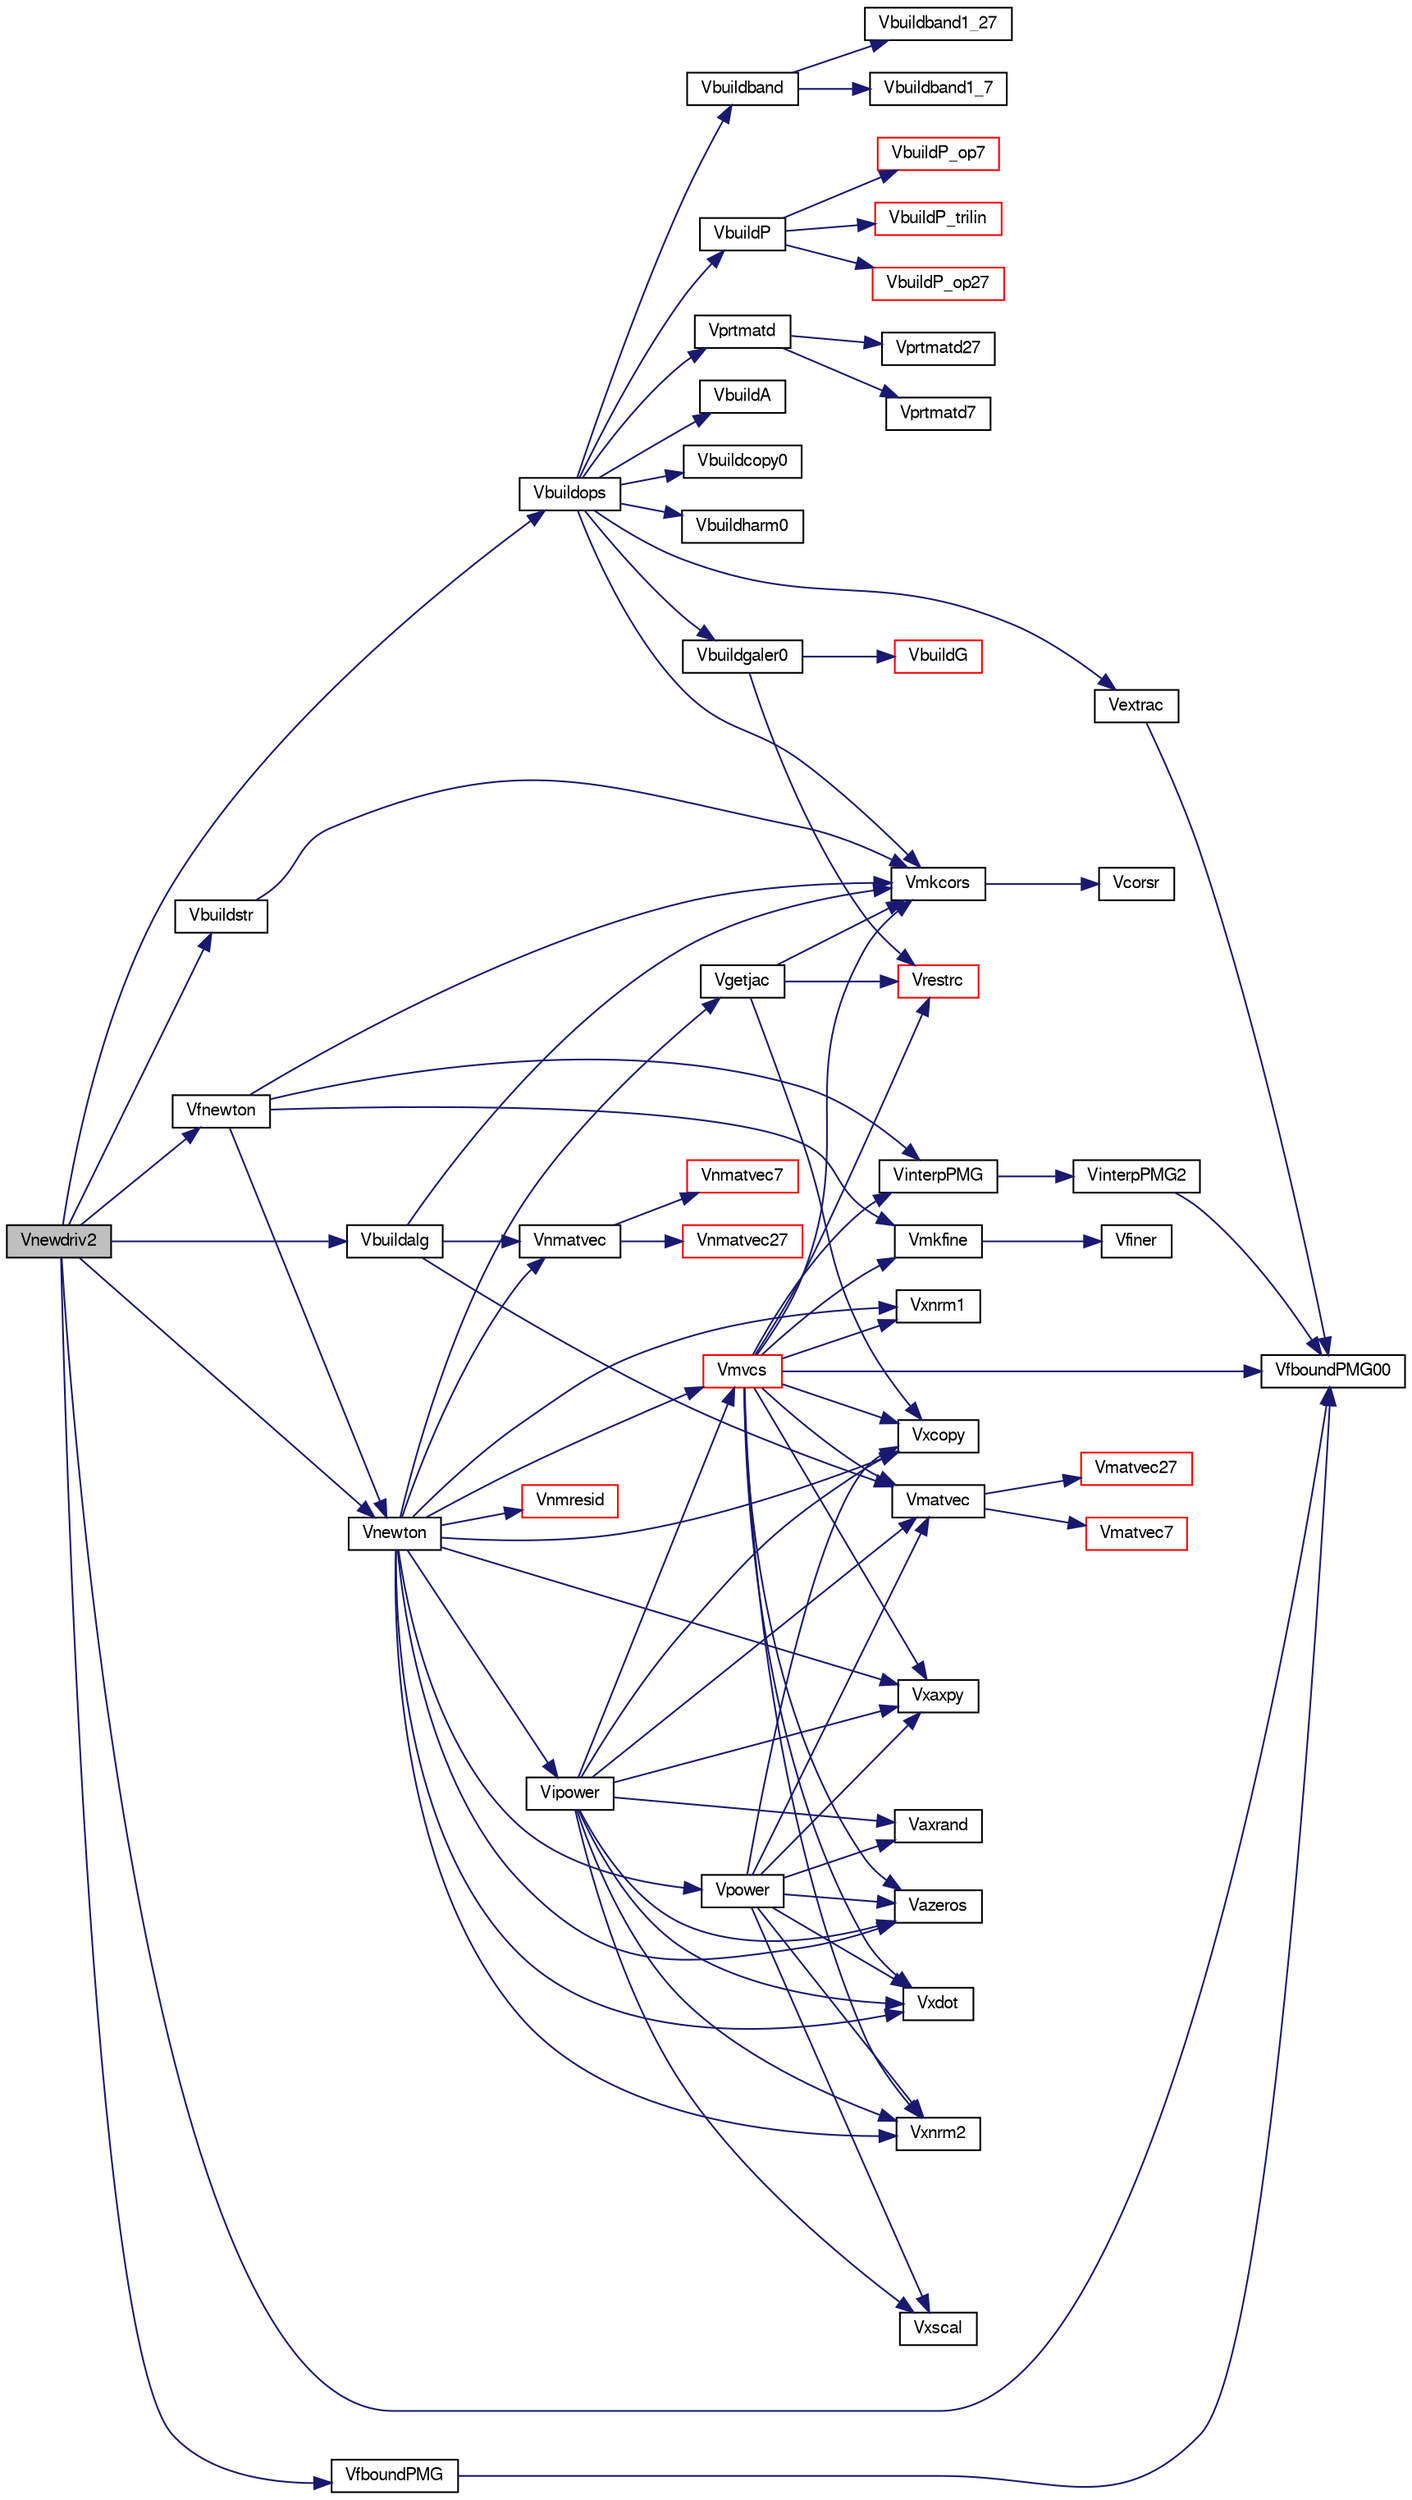 digraph G
{
  edge [fontname="FreeSans",fontsize="10",labelfontname="FreeSans",labelfontsize="10"];
  node [fontname="FreeSans",fontsize="10",shape=record];
  rankdir=LR;
  Node1 [label="Vnewdriv2",height=0.2,width=0.4,color="black", fillcolor="grey75", style="filled" fontcolor="black"];
  Node1 -> Node2 [color="midnightblue",fontsize="10",style="solid",fontname="FreeSans"];
  Node2 [label="Vbuildalg",height=0.2,width=0.4,color="black", fillcolor="white", style="filled",URL="$mgsubd_8c.html#a1782853d0511a753851fb8e0a564aba2",tooltip="Build RHS algebraically for analysis purposes."];
  Node2 -> Node3 [color="midnightblue",fontsize="10",style="solid",fontname="FreeSans"];
  Node3 [label="Vmatvec",height=0.2,width=0.4,color="black", fillcolor="white", style="filled",URL="$group___p_m_g_c.html#ga3550f412c9793915998671c2c0b8df4f",tooltip="Matrix-vector multiplication routines."];
  Node3 -> Node4 [color="midnightblue",fontsize="10",style="solid",fontname="FreeSans"];
  Node4 [label="Vmatvec27",height=0.2,width=0.4,color="red", fillcolor="white", style="filled",URL="$matvecd_8c.html#aa1dd27fe99292c3b0e64560795980579"];
  Node3 -> Node5 [color="midnightblue",fontsize="10",style="solid",fontname="FreeSans"];
  Node5 [label="Vmatvec7",height=0.2,width=0.4,color="red", fillcolor="white", style="filled",URL="$matvecd_8c.html#a03c4d05974cf672d82e2bc37b3b55444"];
  Node2 -> Node6 [color="midnightblue",fontsize="10",style="solid",fontname="FreeSans"];
  Node6 [label="Vmkcors",height=0.2,width=0.4,color="black", fillcolor="white", style="filled",URL="$mgsubd_8c.html#a991b3b9403010f02c64fcb2fedf7dd0a",tooltip="Coarsen a grid Compute the number of grid points in the coarser grid, given the number of grid points..."];
  Node6 -> Node7 [color="midnightblue",fontsize="10",style="solid",fontname="FreeSans"];
  Node7 [label="Vcorsr",height=0.2,width=0.4,color="black", fillcolor="white", style="filled",URL="$mgsubd_8c.html#ad3ea2f62646e015feb883b784f747b44",tooltip="Coarsen a grid Compute the number of grid points in the coarser grid, given the number of grid points..."];
  Node2 -> Node8 [color="midnightblue",fontsize="10",style="solid",fontname="FreeSans"];
  Node8 [label="Vnmatvec",height=0.2,width=0.4,color="black", fillcolor="white", style="filled",URL="$matvecd_8c.html#afbd34b881d565b9bba4cf515e55519c8",tooltip="Break the matrix data-structure into diagonals and then call the matrix-vector routine."];
  Node8 -> Node9 [color="midnightblue",fontsize="10",style="solid",fontname="FreeSans"];
  Node9 [label="Vnmatvec27",height=0.2,width=0.4,color="red", fillcolor="white", style="filled",URL="$matvecd_8c.html#a55f83d51e88bd051d28613a1f06310be"];
  Node8 -> Node10 [color="midnightblue",fontsize="10",style="solid",fontname="FreeSans"];
  Node10 [label="Vnmatvec7",height=0.2,width=0.4,color="red", fillcolor="white", style="filled",URL="$matvecd_8c.html#a06046e8e64dec9012844b74c4243a1aa"];
  Node1 -> Node11 [color="midnightblue",fontsize="10",style="solid",fontname="FreeSans"];
  Node11 [label="Vbuildops",height=0.2,width=0.4,color="black", fillcolor="white", style="filled",URL="$mgsubd_8c.html#ab676e77a0ea7fd89e6e93fca248831ae",tooltip="Build operators, boundary arrays, modify affine vectors ido==0: do only fine level ido==1: do only co..."];
  Node11 -> Node12 [color="midnightblue",fontsize="10",style="solid",fontname="FreeSans"];
  Node12 [label="VbuildA",height=0.2,width=0.4,color="black", fillcolor="white", style="filled",URL="$group___p_m_g_c.html#ga4411348a3f410ffabb97676b3d9a3553",tooltip="Build the Laplacian."];
  Node11 -> Node13 [color="midnightblue",fontsize="10",style="solid",fontname="FreeSans"];
  Node13 [label="Vbuildband",height=0.2,width=0.4,color="black", fillcolor="white", style="filled",URL="$group___p_m_g_c.html#ga2df5349f181d18f4c8760d154face9a9",tooltip="Banded matrix builder."];
  Node13 -> Node14 [color="midnightblue",fontsize="10",style="solid",fontname="FreeSans"];
  Node14 [label="Vbuildband1_27",height=0.2,width=0.4,color="black", fillcolor="white", style="filled",URL="$build_bd_8c.html#abf0d453e08d0c6dfebb595859dbf0098",tooltip="Build the operator in banded form given the 27-diagonal form."];
  Node13 -> Node15 [color="midnightblue",fontsize="10",style="solid",fontname="FreeSans"];
  Node15 [label="Vbuildband1_7",height=0.2,width=0.4,color="black", fillcolor="white", style="filled",URL="$build_bd_8c.html#aa79790a186b5be89c21c28b397de7a1f",tooltip="Build the operator in banded form given the 7-diagonal form."];
  Node11 -> Node16 [color="midnightblue",fontsize="10",style="solid",fontname="FreeSans"];
  Node16 [label="Vbuildcopy0",height=0.2,width=0.4,color="black", fillcolor="white", style="filled",URL="$mgsubd_8c.html#af869cb57ae08d0bcdaf96f5ee29c701a",tooltip="Produce information for a coarser grid. Also harmonically average the problem coefficients."];
  Node11 -> Node17 [color="midnightblue",fontsize="10",style="solid",fontname="FreeSans"];
  Node17 [label="Vbuildgaler0",height=0.2,width=0.4,color="black", fillcolor="white", style="filled",URL="$mgsubd_8c.html#a62a30dba6efce38b05339176da1c0a4c",tooltip="Form the Galerkin coarse grid system."];
  Node17 -> Node18 [color="midnightblue",fontsize="10",style="solid",fontname="FreeSans"];
  Node18 [label="VbuildG",height=0.2,width=0.4,color="red", fillcolor="white", style="filled",URL="$group___p_m_g_c.html#gacb8c5c7b632956199f40dbb3c24e65b7",tooltip="Build Galerkin matrix structures."];
  Node17 -> Node19 [color="midnightblue",fontsize="10",style="solid",fontname="FreeSans"];
  Node19 [label="Vrestrc",height=0.2,width=0.4,color="red", fillcolor="white", style="filled",URL="$matvecd_8c.html#a5272299e7e280af7f61a1e6e25e1c3df",tooltip="Apply the restriction operator."];
  Node11 -> Node20 [color="midnightblue",fontsize="10",style="solid",fontname="FreeSans"];
  Node20 [label="Vbuildharm0",height=0.2,width=0.4,color="black", fillcolor="white", style="filled",URL="$mgsubd_8c.html#a4f4dcc0a2765d36043baf84339622b61",tooltip="Produce information for a coarser grid. Also harmonically average the problem coefficients."];
  Node11 -> Node21 [color="midnightblue",fontsize="10",style="solid",fontname="FreeSans"];
  Node21 [label="VbuildP",height=0.2,width=0.4,color="black", fillcolor="white", style="filled",URL="$group___p_m_g_c.html#ga7de05fbf33504a49c87628ef9a58b26f",tooltip="Builds prolongation matrix."];
  Node21 -> Node22 [color="midnightblue",fontsize="10",style="solid",fontname="FreeSans"];
  Node22 [label="VbuildP_op27",height=0.2,width=0.4,color="red", fillcolor="white", style="filled",URL="$build_pd_8c.html#a775b86e4fe7b789c681a970083b57301"];
  Node21 -> Node23 [color="midnightblue",fontsize="10",style="solid",fontname="FreeSans"];
  Node23 [label="VbuildP_op7",height=0.2,width=0.4,color="red", fillcolor="white", style="filled",URL="$build_pd_8c.html#ae1ee9579326c9f27150190b9f07dd098"];
  Node21 -> Node24 [color="midnightblue",fontsize="10",style="solid",fontname="FreeSans"];
  Node24 [label="VbuildP_trilin",height=0.2,width=0.4,color="red", fillcolor="white", style="filled",URL="$build_pd_8c.html#ab61d3759bb7237f82ec681b016b63c10"];
  Node11 -> Node25 [color="midnightblue",fontsize="10",style="solid",fontname="FreeSans"];
  Node25 [label="Vextrac",height=0.2,width=0.4,color="black", fillcolor="white", style="filled",URL="$matvecd_8c.html#a9798c5bf4affd45e209db9f2bbef8988",tooltip="Simple injection of a fine grid function into coarse grid."];
  Node25 -> Node26 [color="midnightblue",fontsize="10",style="solid",fontname="FreeSans"];
  Node26 [label="VfboundPMG00",height=0.2,width=0.4,color="black", fillcolor="white", style="filled",URL="$mikpckd_8c.html#a2f39f931c001e4b36034361835d60c25",tooltip="Initialize a grid function to have a zero boundary value."];
  Node11 -> Node6 [color="midnightblue",fontsize="10",style="solid",fontname="FreeSans"];
  Node11 -> Node27 [color="midnightblue",fontsize="10",style="solid",fontname="FreeSans"];
  Node27 [label="Vprtmatd",height=0.2,width=0.4,color="black", fillcolor="white", style="filled",URL="$mikpckd_8c.html#a42cd5e41db1a0e2676cd63a292dc6284"];
  Node27 -> Node28 [color="midnightblue",fontsize="10",style="solid",fontname="FreeSans"];
  Node28 [label="Vprtmatd27",height=0.2,width=0.4,color="black", fillcolor="white", style="filled",URL="$mikpckd_8c.html#af7209a810d264ba210ccffbf2bd8ab1f"];
  Node27 -> Node29 [color="midnightblue",fontsize="10",style="solid",fontname="FreeSans"];
  Node29 [label="Vprtmatd7",height=0.2,width=0.4,color="black", fillcolor="white", style="filled",URL="$mikpckd_8c.html#a701817666d03370c06f4a0522c48265a"];
  Node1 -> Node30 [color="midnightblue",fontsize="10",style="solid",fontname="FreeSans"];
  Node30 [label="Vbuildstr",height=0.2,width=0.4,color="black", fillcolor="white", style="filled",URL="$mgsubd_8c.html#a021d3e99023db7b3845474176c4824e6",tooltip="Build the nexted operator framework in the array iz."];
  Node30 -> Node6 [color="midnightblue",fontsize="10",style="solid",fontname="FreeSans"];
  Node1 -> Node31 [color="midnightblue",fontsize="10",style="solid",fontname="FreeSans"];
  Node31 [label="VfboundPMG",height=0.2,width=0.4,color="black", fillcolor="white", style="filled",URL="$mikpckd_8c.html#a77da20057343d55becdadcff1f5bfc43",tooltip="Initialize a grid function to have a certain boundary value,."];
  Node31 -> Node26 [color="midnightblue",fontsize="10",style="solid",fontname="FreeSans"];
  Node1 -> Node26 [color="midnightblue",fontsize="10",style="solid",fontname="FreeSans"];
  Node1 -> Node32 [color="midnightblue",fontsize="10",style="solid",fontname="FreeSans"];
  Node32 [label="Vfnewton",height=0.2,width=0.4,color="black", fillcolor="white", style="filled",URL="$group___p_m_g_c.html#gaf57dd61aeb1cc91a734b7ae494998b45",tooltip="Driver routines for the Newton method."];
  Node32 -> Node33 [color="midnightblue",fontsize="10",style="solid",fontname="FreeSans"];
  Node33 [label="VinterpPMG",height=0.2,width=0.4,color="black", fillcolor="white", style="filled",URL="$matvecd_8c.html#a7edce77ceb5c49dad99004d420a6587a",tooltip="Apply the prolongation operator."];
  Node33 -> Node34 [color="midnightblue",fontsize="10",style="solid",fontname="FreeSans"];
  Node34 [label="VinterpPMG2",height=0.2,width=0.4,color="black", fillcolor="white", style="filled",URL="$matvecd_8c.html#ac1008d0f60fc3e795cd147f8ac84bf64"];
  Node34 -> Node26 [color="midnightblue",fontsize="10",style="solid",fontname="FreeSans"];
  Node32 -> Node6 [color="midnightblue",fontsize="10",style="solid",fontname="FreeSans"];
  Node32 -> Node35 [color="midnightblue",fontsize="10",style="solid",fontname="FreeSans"];
  Node35 [label="Vmkfine",height=0.2,width=0.4,color="black", fillcolor="white", style="filled",URL="$mgsubd_8c.html#a82485b6501df85321d3243d2a1f7a41a",tooltip="Refine a grid Compute the number of grid points in the finer grid, given the number of grid points in..."];
  Node35 -> Node36 [color="midnightblue",fontsize="10",style="solid",fontname="FreeSans"];
  Node36 [label="Vfiner",height=0.2,width=0.4,color="black", fillcolor="white", style="filled",URL="$mgsubd_8c.html#a0c121a2102232ba2c0c7d401cb28d54c",tooltip="Refine a grid Compute the number of grid points in the finer grid, given the number of grid points in..."];
  Node32 -> Node37 [color="midnightblue",fontsize="10",style="solid",fontname="FreeSans"];
  Node37 [label="Vnewton",height=0.2,width=0.4,color="black", fillcolor="white", style="filled",URL="$newtond_8c.html#a245e790ae6e221440d7090bc58616a75",tooltip="Inexact-newton-multilevel method."];
  Node37 -> Node38 [color="midnightblue",fontsize="10",style="solid",fontname="FreeSans"];
  Node38 [label="Vazeros",height=0.2,width=0.4,color="black", fillcolor="white", style="filled",URL="$mikpckd_8c.html#aef847ec9dd6d9773b19250a24f58cd83",tooltip="Zero out operation for a grid function, including boundary values."];
  Node37 -> Node39 [color="midnightblue",fontsize="10",style="solid",fontname="FreeSans"];
  Node39 [label="Vgetjac",height=0.2,width=0.4,color="black", fillcolor="white", style="filled",URL="$newtond_8c.html#a78763cef72b773b50111bb6a7814e3f3",tooltip="Form the jacobian system."];
  Node39 -> Node6 [color="midnightblue",fontsize="10",style="solid",fontname="FreeSans"];
  Node39 -> Node19 [color="midnightblue",fontsize="10",style="solid",fontname="FreeSans"];
  Node39 -> Node40 [color="midnightblue",fontsize="10",style="solid",fontname="FreeSans"];
  Node40 [label="Vxcopy",height=0.2,width=0.4,color="black", fillcolor="white", style="filled",URL="$group___p_m_g_c.html#ga964d91008dba76f460e36b9a207fb2af",tooltip="A collection of useful low-level routines (timing, etc)."];
  Node37 -> Node41 [color="midnightblue",fontsize="10",style="solid",fontname="FreeSans"];
  Node41 [label="Vipower",height=0.2,width=0.4,color="black", fillcolor="white", style="filled",URL="$powerd_8c.html#a3030c9767b2af14a85568d75a6c7e07f",tooltip="Standard inverse power method for minimum eigenvalue estimation."];
  Node41 -> Node42 [color="midnightblue",fontsize="10",style="solid",fontname="FreeSans"];
  Node42 [label="Vaxrand",height=0.2,width=0.4,color="black", fillcolor="white", style="filled",URL="$mikpckd_8c.html#ab55dc8ffa3b957de1a774db74d770ea0",tooltip="Fill grid function with random values, including boundary values."];
  Node41 -> Node38 [color="midnightblue",fontsize="10",style="solid",fontname="FreeSans"];
  Node41 -> Node3 [color="midnightblue",fontsize="10",style="solid",fontname="FreeSans"];
  Node41 -> Node43 [color="midnightblue",fontsize="10",style="solid",fontname="FreeSans"];
  Node43 [label="Vmvcs",height=0.2,width=0.4,color="red", fillcolor="white", style="filled",URL="$group___p_m_g_c.html#gab7f955448bd40d97f3b1b3ac91b9f21c",tooltip="MG helper functions."];
  Node43 -> Node38 [color="midnightblue",fontsize="10",style="solid",fontname="FreeSans"];
  Node43 -> Node26 [color="midnightblue",fontsize="10",style="solid",fontname="FreeSans"];
  Node43 -> Node33 [color="midnightblue",fontsize="10",style="solid",fontname="FreeSans"];
  Node43 -> Node3 [color="midnightblue",fontsize="10",style="solid",fontname="FreeSans"];
  Node43 -> Node6 [color="midnightblue",fontsize="10",style="solid",fontname="FreeSans"];
  Node43 -> Node35 [color="midnightblue",fontsize="10",style="solid",fontname="FreeSans"];
  Node43 -> Node19 [color="midnightblue",fontsize="10",style="solid",fontname="FreeSans"];
  Node43 -> Node44 [color="midnightblue",fontsize="10",style="solid",fontname="FreeSans"];
  Node44 [label="Vxaxpy",height=0.2,width=0.4,color="black", fillcolor="white", style="filled",URL="$mikpckd_8c.html#a357bc5ff97764263ab65b864a9fb2bd4",tooltip="saxpy operation for a grid function with boundary values."];
  Node43 -> Node40 [color="midnightblue",fontsize="10",style="solid",fontname="FreeSans"];
  Node43 -> Node45 [color="midnightblue",fontsize="10",style="solid",fontname="FreeSans"];
  Node45 [label="Vxdot",height=0.2,width=0.4,color="black", fillcolor="white", style="filled",URL="$mikpckd_8c.html#a835e0deca8e3cbfbc735369e7885f255",tooltip="Inner product operation for a grid function with boundary values."];
  Node43 -> Node46 [color="midnightblue",fontsize="10",style="solid",fontname="FreeSans"];
  Node46 [label="Vxnrm1",height=0.2,width=0.4,color="black", fillcolor="white", style="filled",URL="$mikpckd_8c.html#a86506dd6796f93f0e5a44404b3614435",tooltip="Norm operation for a grid function with boundary values."];
  Node43 -> Node47 [color="midnightblue",fontsize="10",style="solid",fontname="FreeSans"];
  Node47 [label="Vxnrm2",height=0.2,width=0.4,color="black", fillcolor="white", style="filled",URL="$mikpckd_8c.html#a5e9af2a16f77c9082534cd41f3134c51",tooltip="Norm operation for a grid function with boundary values."];
  Node41 -> Node44 [color="midnightblue",fontsize="10",style="solid",fontname="FreeSans"];
  Node41 -> Node40 [color="midnightblue",fontsize="10",style="solid",fontname="FreeSans"];
  Node41 -> Node45 [color="midnightblue",fontsize="10",style="solid",fontname="FreeSans"];
  Node41 -> Node47 [color="midnightblue",fontsize="10",style="solid",fontname="FreeSans"];
  Node41 -> Node48 [color="midnightblue",fontsize="10",style="solid",fontname="FreeSans"];
  Node48 [label="Vxscal",height=0.2,width=0.4,color="black", fillcolor="white", style="filled",URL="$mikpckd_8c.html#ad50204651fc18777116ab7ceb1f9da8a",tooltip="Scale operation for a grid function with boundary values."];
  Node37 -> Node43 [color="midnightblue",fontsize="10",style="solid",fontname="FreeSans"];
  Node37 -> Node8 [color="midnightblue",fontsize="10",style="solid",fontname="FreeSans"];
  Node37 -> Node49 [color="midnightblue",fontsize="10",style="solid",fontname="FreeSans"];
  Node49 [label="Vnmresid",height=0.2,width=0.4,color="red", fillcolor="white", style="filled",URL="$matvecd_8c.html#ae4f9296e188a0be6b1f3c3f668b81a11",tooltip="Break the matrix data-structure into diagonals and then call the residual routine."];
  Node37 -> Node50 [color="midnightblue",fontsize="10",style="solid",fontname="FreeSans"];
  Node50 [label="Vpower",height=0.2,width=0.4,color="black", fillcolor="white", style="filled",URL="$group___p_m_g_c.html#gadbff80ddaeeb1efd8ad2a9cd1cfad1da",tooltip="Power methods for eigenvalue estimation."];
  Node50 -> Node42 [color="midnightblue",fontsize="10",style="solid",fontname="FreeSans"];
  Node50 -> Node38 [color="midnightblue",fontsize="10",style="solid",fontname="FreeSans"];
  Node50 -> Node3 [color="midnightblue",fontsize="10",style="solid",fontname="FreeSans"];
  Node50 -> Node44 [color="midnightblue",fontsize="10",style="solid",fontname="FreeSans"];
  Node50 -> Node40 [color="midnightblue",fontsize="10",style="solid",fontname="FreeSans"];
  Node50 -> Node45 [color="midnightblue",fontsize="10",style="solid",fontname="FreeSans"];
  Node50 -> Node47 [color="midnightblue",fontsize="10",style="solid",fontname="FreeSans"];
  Node50 -> Node48 [color="midnightblue",fontsize="10",style="solid",fontname="FreeSans"];
  Node37 -> Node44 [color="midnightblue",fontsize="10",style="solid",fontname="FreeSans"];
  Node37 -> Node40 [color="midnightblue",fontsize="10",style="solid",fontname="FreeSans"];
  Node37 -> Node45 [color="midnightblue",fontsize="10",style="solid",fontname="FreeSans"];
  Node37 -> Node46 [color="midnightblue",fontsize="10",style="solid",fontname="FreeSans"];
  Node37 -> Node47 [color="midnightblue",fontsize="10",style="solid",fontname="FreeSans"];
  Node1 -> Node37 [color="midnightblue",fontsize="10",style="solid",fontname="FreeSans"];
}
